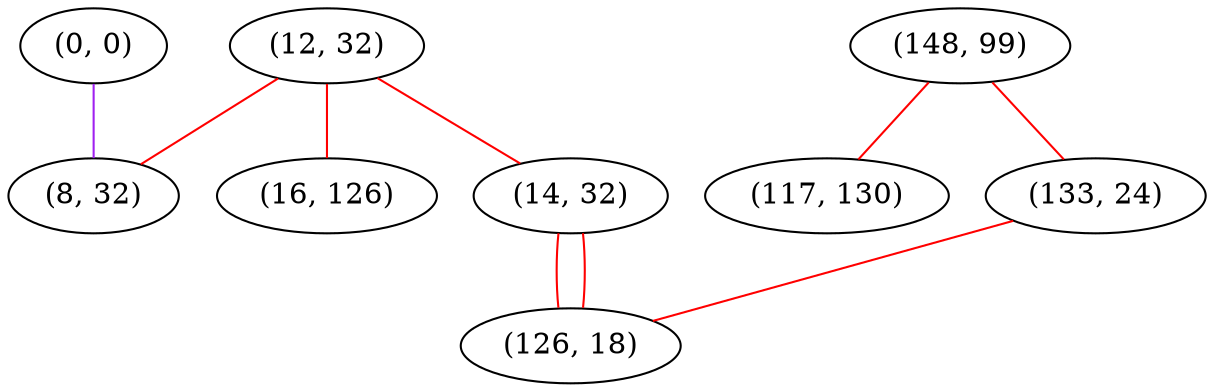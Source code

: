 graph "" {
"(0, 0)";
"(148, 99)";
"(12, 32)";
"(16, 126)";
"(8, 32)";
"(117, 130)";
"(133, 24)";
"(14, 32)";
"(126, 18)";
"(0, 0)" -- "(8, 32)"  [color=purple, key=0, weight=4];
"(148, 99)" -- "(117, 130)"  [color=red, key=0, weight=1];
"(148, 99)" -- "(133, 24)"  [color=red, key=0, weight=1];
"(12, 32)" -- "(16, 126)"  [color=red, key=0, weight=1];
"(12, 32)" -- "(8, 32)"  [color=red, key=0, weight=1];
"(12, 32)" -- "(14, 32)"  [color=red, key=0, weight=1];
"(133, 24)" -- "(126, 18)"  [color=red, key=0, weight=1];
"(14, 32)" -- "(126, 18)"  [color=red, key=0, weight=1];
"(14, 32)" -- "(126, 18)"  [color=red, key=1, weight=1];
}
